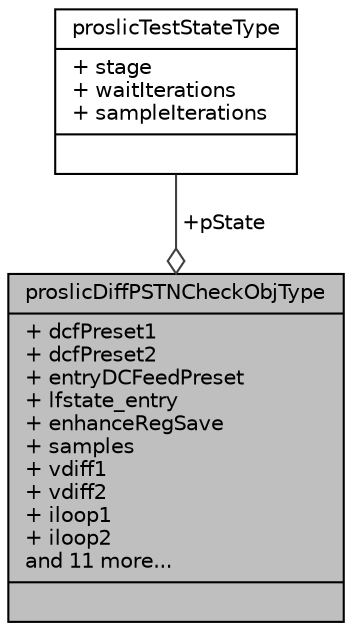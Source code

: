 digraph "proslicDiffPSTNCheckObjType"
{
  edge [fontname="Helvetica",fontsize="10",labelfontname="Helvetica",labelfontsize="10"];
  node [fontname="Helvetica",fontsize="10",shape=record];
  Node1 [label="{proslicDiffPSTNCheckObjType\n|+ dcfPreset1\l+ dcfPreset2\l+ entryDCFeedPreset\l+ lfstate_entry\l+ enhanceRegSave\l+ samples\l+ vdiff1\l+ vdiff2\l+ iloop1\l+ iloop2\land 11 more...\l|}",height=0.2,width=0.4,color="black", fillcolor="grey75", style="filled", fontcolor="black"];
  Node2 -> Node1 [color="grey25",fontsize="10",style="solid",label=" +pState" ,arrowhead="odiamond",fontname="Helvetica"];
  Node2 [label="{proslicTestStateType\n|+ stage\l+ waitIterations\l+ sampleIterations\l|}",height=0.2,width=0.4,color="black", fillcolor="white", style="filled",URL="$structproslic_test_state_type.html"];
}
